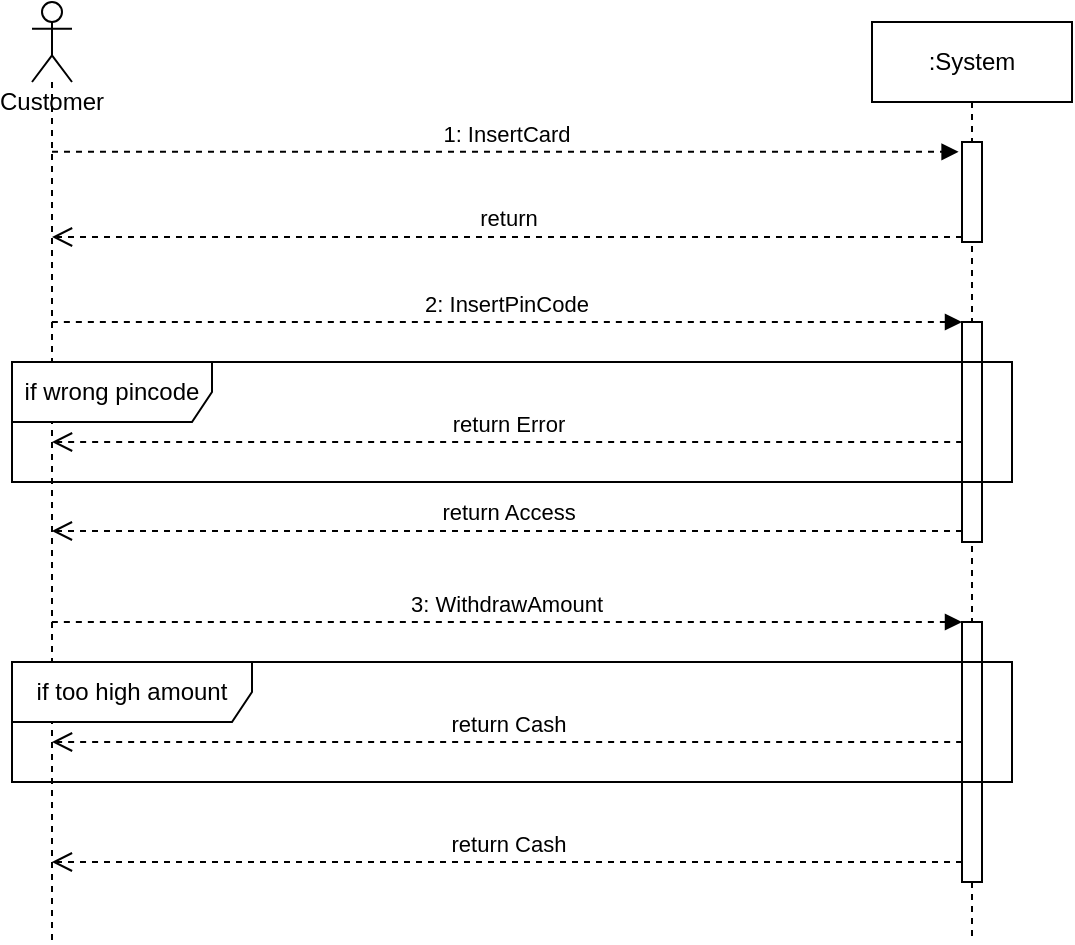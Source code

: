 <mxfile version="14.9.6" type="device"><diagram id="Z9mJHdflJ338IbolWwlk" name="Page-1"><mxGraphModel dx="813" dy="470" grid="1" gridSize="10" guides="1" tooltips="1" connect="1" arrows="1" fold="1" page="1" pageScale="1" pageWidth="3300" pageHeight="2339" math="0" shadow="0"><root><mxCell id="0"/><mxCell id="1" parent="0"/><mxCell id="sBrQGaLNwEsdGbKChp3b-1" value="Customer" style="shape=umlLifeline;participant=umlActor;perimeter=lifelinePerimeter;whiteSpace=wrap;html=1;container=1;collapsible=0;recursiveResize=0;verticalAlign=top;spacingTop=36;outlineConnect=0;size=40;strokeWidth=1;perimeterSpacing=0;" vertex="1" parent="1"><mxGeometry x="370" y="170" width="20" height="470" as="geometry"/></mxCell><mxCell id="sBrQGaLNwEsdGbKChp3b-23" value=":System" style="shape=umlLifeline;perimeter=lifelinePerimeter;whiteSpace=wrap;html=1;container=1;collapsible=0;recursiveResize=0;outlineConnect=0;" vertex="1" parent="1"><mxGeometry x="790" y="180" width="100" height="460" as="geometry"/></mxCell><mxCell id="sBrQGaLNwEsdGbKChp3b-28" value="" style="html=1;points=[];perimeter=orthogonalPerimeter;" vertex="1" parent="sBrQGaLNwEsdGbKChp3b-23"><mxGeometry x="45" y="60" width="10" height="50" as="geometry"/></mxCell><mxCell id="sBrQGaLNwEsdGbKChp3b-31" value="" style="html=1;points=[];perimeter=orthogonalPerimeter;" vertex="1" parent="sBrQGaLNwEsdGbKChp3b-23"><mxGeometry x="45" y="150" width="10" height="110" as="geometry"/></mxCell><mxCell id="sBrQGaLNwEsdGbKChp3b-34" value="" style="html=1;points=[];perimeter=orthogonalPerimeter;" vertex="1" parent="sBrQGaLNwEsdGbKChp3b-23"><mxGeometry x="45" y="300" width="10" height="130" as="geometry"/></mxCell><mxCell id="sBrQGaLNwEsdGbKChp3b-35" value="3: WithdrawAmount" style="html=1;verticalAlign=bottom;endArrow=block;entryX=0;entryY=0;dashed=1;" edge="1" target="sBrQGaLNwEsdGbKChp3b-34" parent="sBrQGaLNwEsdGbKChp3b-23"><mxGeometry relative="1" as="geometry"><mxPoint x="-410.071" y="300" as="sourcePoint"/></mxGeometry></mxCell><mxCell id="sBrQGaLNwEsdGbKChp3b-39" value="return Cash" style="html=1;verticalAlign=bottom;endArrow=open;dashed=1;endSize=8;exitX=0;exitY=0.95;" edge="1" parent="sBrQGaLNwEsdGbKChp3b-23"><mxGeometry relative="1" as="geometry"><mxPoint x="-410.001" y="360.0" as="targetPoint"/><mxPoint x="45.07" y="360.0" as="sourcePoint"/></mxGeometry></mxCell><mxCell id="sBrQGaLNwEsdGbKChp3b-40" value="if too high amount" style="shape=umlFrame;whiteSpace=wrap;html=1;width=120;height=30;" vertex="1" parent="sBrQGaLNwEsdGbKChp3b-23"><mxGeometry x="-430" y="320" width="500" height="60" as="geometry"/></mxCell><mxCell id="sBrQGaLNwEsdGbKChp3b-42" value="return Cash" style="html=1;verticalAlign=bottom;endArrow=open;dashed=1;endSize=8;exitX=0;exitY=0.95;" edge="1" parent="sBrQGaLNwEsdGbKChp3b-23"><mxGeometry relative="1" as="geometry"><mxPoint x="-410.071" y="420.0" as="targetPoint"/><mxPoint x="45" y="420.0" as="sourcePoint"/></mxGeometry></mxCell><mxCell id="sBrQGaLNwEsdGbKChp3b-29" value="1: InsertCard" style="html=1;verticalAlign=bottom;endArrow=block;dashed=1;entryX=-0.171;entryY=0.098;entryDx=0;entryDy=0;entryPerimeter=0;" edge="1" target="sBrQGaLNwEsdGbKChp3b-28" parent="1" source="sBrQGaLNwEsdGbKChp3b-1"><mxGeometry relative="1" as="geometry"><mxPoint x="710" y="280" as="sourcePoint"/><mxPoint x="770" y="280" as="targetPoint"/></mxGeometry></mxCell><mxCell id="sBrQGaLNwEsdGbKChp3b-30" value="return" style="html=1;verticalAlign=bottom;endArrow=open;dashed=1;endSize=8;exitX=0;exitY=0.95;" edge="1" source="sBrQGaLNwEsdGbKChp3b-28" parent="1" target="sBrQGaLNwEsdGbKChp3b-1"><mxGeometry relative="1" as="geometry"><mxPoint x="710" y="356" as="targetPoint"/></mxGeometry></mxCell><mxCell id="sBrQGaLNwEsdGbKChp3b-32" value="2: InsertPinCode" style="html=1;verticalAlign=bottom;endArrow=block;entryX=0;entryY=0;dashed=1;" edge="1" target="sBrQGaLNwEsdGbKChp3b-31" parent="1"><mxGeometry relative="1" as="geometry"><mxPoint x="379.929" y="330.0" as="sourcePoint"/></mxGeometry></mxCell><mxCell id="sBrQGaLNwEsdGbKChp3b-33" value="return Access" style="html=1;verticalAlign=bottom;endArrow=open;dashed=1;endSize=8;exitX=0;exitY=0.95;" edge="1" source="sBrQGaLNwEsdGbKChp3b-31" parent="1"><mxGeometry relative="1" as="geometry"><mxPoint x="379.929" y="434.5" as="targetPoint"/></mxGeometry></mxCell><mxCell id="sBrQGaLNwEsdGbKChp3b-37" value="return Error" style="html=1;verticalAlign=bottom;endArrow=open;dashed=1;endSize=8;exitX=0;exitY=0.95;" edge="1" parent="1"><mxGeometry relative="1" as="geometry"><mxPoint x="379.999" y="390.0" as="targetPoint"/><mxPoint x="835.07" y="390.0" as="sourcePoint"/></mxGeometry></mxCell><mxCell id="sBrQGaLNwEsdGbKChp3b-38" value="if wrong pincode" style="shape=umlFrame;whiteSpace=wrap;html=1;width=100;height=30;" vertex="1" parent="1"><mxGeometry x="360" y="350" width="500" height="60" as="geometry"/></mxCell></root></mxGraphModel></diagram></mxfile>